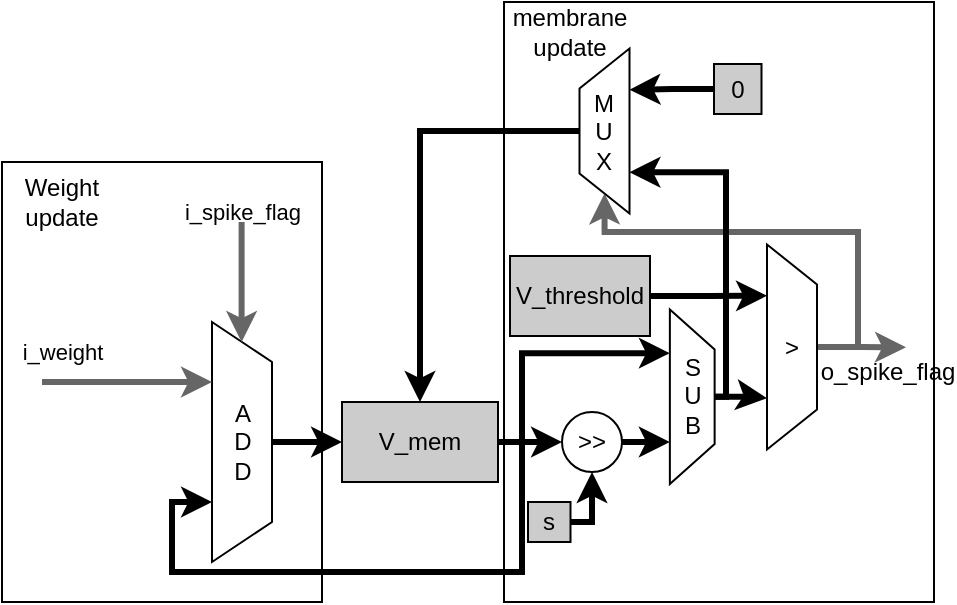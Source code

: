 <mxfile version="26.1.0">
  <diagram name="Page-1" id="CyHCbbH5rCFW4pXPz1I0">
    <mxGraphModel dx="398" dy="220" grid="1" gridSize="3" guides="1" tooltips="1" connect="1" arrows="1" fold="1" page="1" pageScale="1" pageWidth="850" pageHeight="1100" math="0" shadow="0">
      <root>
        <mxCell id="0" />
        <mxCell id="1" parent="0" />
        <mxCell id="iqzO1imSxwCNhgxRJBPg-1" value="" style="rounded=0;whiteSpace=wrap;html=1;fillColor=none;" vertex="1" parent="1">
          <mxGeometry x="306" y="20" width="215" height="300" as="geometry" />
        </mxCell>
        <mxCell id="iqzO1imSxwCNhgxRJBPg-2" value="" style="rounded=0;whiteSpace=wrap;html=1;fillColor=none;" vertex="1" parent="1">
          <mxGeometry x="55" y="100" width="160" height="220" as="geometry" />
        </mxCell>
        <mxCell id="iqzO1imSxwCNhgxRJBPg-3" style="edgeStyle=orthogonalEdgeStyle;rounded=0;orthogonalLoop=1;jettySize=auto;html=1;entryX=0;entryY=0.5;entryDx=0;entryDy=0;strokeColor=#000000;strokeWidth=3;" edge="1" parent="1" source="iqzO1imSxwCNhgxRJBPg-4" target="iqzO1imSxwCNhgxRJBPg-11">
          <mxGeometry relative="1" as="geometry" />
        </mxCell>
        <mxCell id="iqzO1imSxwCNhgxRJBPg-4" value="" style="shape=trapezoid;perimeter=trapezoidPerimeter;whiteSpace=wrap;html=1;fixedSize=1;rotation=90;fillColor=none;" vertex="1" parent="1">
          <mxGeometry x="115" y="225" width="120" height="30" as="geometry" />
        </mxCell>
        <mxCell id="iqzO1imSxwCNhgxRJBPg-5" value="&lt;div&gt;A&lt;/div&gt;&lt;div&gt;D&lt;/div&gt;&lt;div&gt;D&lt;br&gt;&lt;/div&gt;" style="text;html=1;align=center;verticalAlign=middle;whiteSpace=wrap;rounded=0;" vertex="1" parent="1">
          <mxGeometry x="167.5" y="225" width="15" height="30" as="geometry" />
        </mxCell>
        <mxCell id="iqzO1imSxwCNhgxRJBPg-35" style="edgeStyle=orthogonalEdgeStyle;rounded=0;orthogonalLoop=1;jettySize=auto;html=1;exitX=1;exitY=0.5;exitDx=0;exitDy=0;entryX=0.75;entryY=1;entryDx=0;entryDy=0;strokeWidth=3;" edge="1" parent="1" source="iqzO1imSxwCNhgxRJBPg-8" target="iqzO1imSxwCNhgxRJBPg-34">
          <mxGeometry relative="1" as="geometry" />
        </mxCell>
        <mxCell id="iqzO1imSxwCNhgxRJBPg-8" value="&amp;gt;&amp;gt;" style="ellipse;whiteSpace=wrap;html=1;aspect=fixed;fillColor=none;" vertex="1" parent="1">
          <mxGeometry x="335" y="225" width="30" height="30" as="geometry" />
        </mxCell>
        <mxCell id="iqzO1imSxwCNhgxRJBPg-9" style="edgeStyle=orthogonalEdgeStyle;rounded=0;orthogonalLoop=1;jettySize=auto;html=1;exitX=1;exitY=0.5;exitDx=0;exitDy=0;entryX=0.75;entryY=1;entryDx=0;entryDy=0;strokeColor=#000000;strokeWidth=3;" edge="1" parent="1" source="iqzO1imSxwCNhgxRJBPg-11" target="iqzO1imSxwCNhgxRJBPg-4">
          <mxGeometry relative="1" as="geometry">
            <Array as="points">
              <mxPoint x="315" y="240" />
              <mxPoint x="315" y="305" />
              <mxPoint x="140" y="305" />
              <mxPoint x="140" y="270" />
            </Array>
          </mxGeometry>
        </mxCell>
        <mxCell id="iqzO1imSxwCNhgxRJBPg-33" style="edgeStyle=orthogonalEdgeStyle;rounded=0;orthogonalLoop=1;jettySize=auto;html=1;exitX=1;exitY=0.5;exitDx=0;exitDy=0;entryX=0;entryY=0.5;entryDx=0;entryDy=0;strokeWidth=3;" edge="1" parent="1" source="iqzO1imSxwCNhgxRJBPg-11" target="iqzO1imSxwCNhgxRJBPg-8">
          <mxGeometry relative="1" as="geometry" />
        </mxCell>
        <mxCell id="iqzO1imSxwCNhgxRJBPg-36" style="edgeStyle=orthogonalEdgeStyle;rounded=0;orthogonalLoop=1;jettySize=auto;html=1;exitX=1;exitY=0.5;exitDx=0;exitDy=0;entryX=0.25;entryY=1;entryDx=0;entryDy=0;strokeWidth=3;" edge="1" parent="1" source="iqzO1imSxwCNhgxRJBPg-11" target="iqzO1imSxwCNhgxRJBPg-34">
          <mxGeometry relative="1" as="geometry">
            <Array as="points">
              <mxPoint x="315" y="240" />
              <mxPoint x="315" y="196" />
            </Array>
          </mxGeometry>
        </mxCell>
        <mxCell id="iqzO1imSxwCNhgxRJBPg-11" value="V_mem" style="rounded=0;whiteSpace=wrap;html=1;fillColor=#CCCCCC;" vertex="1" parent="1">
          <mxGeometry x="225" y="220" width="78" height="40" as="geometry" />
        </mxCell>
        <mxCell id="iqzO1imSxwCNhgxRJBPg-12" value="" style="endArrow=classic;html=1;rounded=0;entryX=0.25;entryY=1;entryDx=0;entryDy=0;fillColor=#d5e8d4;strokeColor=#666666;strokeWidth=3;" edge="1" parent="1" target="iqzO1imSxwCNhgxRJBPg-4">
          <mxGeometry width="50" height="50" relative="1" as="geometry">
            <mxPoint x="75" y="210" as="sourcePoint" />
            <mxPoint x="105" y="195" as="targetPoint" />
          </mxGeometry>
        </mxCell>
        <mxCell id="iqzO1imSxwCNhgxRJBPg-13" value="i_weight" style="edgeLabel;html=1;align=center;verticalAlign=middle;resizable=0;points=[];labelBackgroundColor=none;" vertex="1" connectable="0" parent="iqzO1imSxwCNhgxRJBPg-12">
          <mxGeometry x="-0.741" y="-2" relative="1" as="geometry">
            <mxPoint x="-1" y="-17" as="offset" />
          </mxGeometry>
        </mxCell>
        <mxCell id="iqzO1imSxwCNhgxRJBPg-14" value="" style="endArrow=classic;html=1;rounded=0;strokeColor=#666666;strokeWidth=3;" edge="1" parent="1">
          <mxGeometry width="50" height="50" relative="1" as="geometry">
            <mxPoint x="174.8" y="130" as="sourcePoint" />
            <mxPoint x="174.8" y="190" as="targetPoint" />
          </mxGeometry>
        </mxCell>
        <mxCell id="iqzO1imSxwCNhgxRJBPg-15" value="i_spike_flag" style="edgeLabel;html=1;align=center;verticalAlign=middle;resizable=0;points=[];labelBackgroundColor=none;" vertex="1" connectable="0" parent="iqzO1imSxwCNhgxRJBPg-14">
          <mxGeometry x="-0.627" y="-1" relative="1" as="geometry">
            <mxPoint x="1" y="-16" as="offset" />
          </mxGeometry>
        </mxCell>
        <mxCell id="iqzO1imSxwCNhgxRJBPg-16" style="edgeStyle=orthogonalEdgeStyle;rounded=0;orthogonalLoop=1;jettySize=auto;html=1;exitX=1;exitY=0.5;exitDx=0;exitDy=0;entryX=0.5;entryY=1;entryDx=0;entryDy=0;strokeColor=#000000;strokeWidth=3;" edge="1" parent="1" source="iqzO1imSxwCNhgxRJBPg-17" target="iqzO1imSxwCNhgxRJBPg-8">
          <mxGeometry relative="1" as="geometry" />
        </mxCell>
        <mxCell id="iqzO1imSxwCNhgxRJBPg-17" value="s" style="rounded=0;whiteSpace=wrap;html=1;fillColor=#CCCCCC;" vertex="1" parent="1">
          <mxGeometry x="318" y="270" width="21.25" height="20" as="geometry" />
        </mxCell>
        <mxCell id="iqzO1imSxwCNhgxRJBPg-39" style="edgeStyle=orthogonalEdgeStyle;rounded=0;orthogonalLoop=1;jettySize=auto;html=1;exitX=1;exitY=0.5;exitDx=0;exitDy=0;entryX=0.25;entryY=1;entryDx=0;entryDy=0;strokeWidth=3;" edge="1" parent="1" source="iqzO1imSxwCNhgxRJBPg-19" target="iqzO1imSxwCNhgxRJBPg-22">
          <mxGeometry relative="1" as="geometry" />
        </mxCell>
        <mxCell id="iqzO1imSxwCNhgxRJBPg-19" value="V_threshold" style="rounded=0;whiteSpace=wrap;html=1;fillColor=#CCCCCC;" vertex="1" parent="1">
          <mxGeometry x="309" y="147" width="70" height="40" as="geometry" />
        </mxCell>
        <mxCell id="iqzO1imSxwCNhgxRJBPg-40" style="edgeStyle=orthogonalEdgeStyle;rounded=0;orthogonalLoop=1;jettySize=auto;html=1;exitX=0.5;exitY=0;exitDx=0;exitDy=0;entryX=0;entryY=0.5;entryDx=0;entryDy=0;strokeColor=#666666;strokeWidth=3;" edge="1" parent="1" source="iqzO1imSxwCNhgxRJBPg-22" target="iqzO1imSxwCNhgxRJBPg-25">
          <mxGeometry relative="1" as="geometry">
            <Array as="points">
              <mxPoint x="483" y="193" />
              <mxPoint x="483" y="135" />
              <mxPoint x="356" y="135" />
            </Array>
          </mxGeometry>
        </mxCell>
        <mxCell id="iqzO1imSxwCNhgxRJBPg-41" style="edgeStyle=orthogonalEdgeStyle;rounded=0;orthogonalLoop=1;jettySize=auto;html=1;exitX=0.5;exitY=0;exitDx=0;exitDy=0;strokeWidth=3;strokeColor=#666666;" edge="1" parent="1" source="iqzO1imSxwCNhgxRJBPg-22">
          <mxGeometry relative="1" as="geometry">
            <mxPoint x="507" y="192.667" as="targetPoint" />
          </mxGeometry>
        </mxCell>
        <mxCell id="iqzO1imSxwCNhgxRJBPg-22" value="" style="shape=trapezoid;perimeter=trapezoidPerimeter;whiteSpace=wrap;html=1;fixedSize=1;rotation=90;fillColor=none;" vertex="1" parent="1">
          <mxGeometry x="398.75" y="180" width="102.5" height="25" as="geometry" />
        </mxCell>
        <mxCell id="iqzO1imSxwCNhgxRJBPg-23" value="&amp;gt;" style="text;html=1;align=center;verticalAlign=middle;whiteSpace=wrap;rounded=0;" vertex="1" parent="1">
          <mxGeometry x="444" y="177.5" width="12" height="30" as="geometry" />
        </mxCell>
        <mxCell id="iqzO1imSxwCNhgxRJBPg-24" style="edgeStyle=orthogonalEdgeStyle;rounded=0;orthogonalLoop=1;jettySize=auto;html=1;exitX=0.5;exitY=0;exitDx=0;exitDy=0;entryX=0.5;entryY=0;entryDx=0;entryDy=0;strokeColor=#000000;strokeWidth=3;" edge="1" parent="1" source="iqzO1imSxwCNhgxRJBPg-25" target="iqzO1imSxwCNhgxRJBPg-11">
          <mxGeometry relative="1" as="geometry" />
        </mxCell>
        <mxCell id="iqzO1imSxwCNhgxRJBPg-25" value="" style="shape=trapezoid;perimeter=trapezoidPerimeter;whiteSpace=wrap;html=1;fixedSize=1;rotation=-90;fillColor=none;" vertex="1" parent="1">
          <mxGeometry x="315" y="72" width="82.5" height="25" as="geometry" />
        </mxCell>
        <mxCell id="iqzO1imSxwCNhgxRJBPg-26" value="&lt;div&gt;M&lt;/div&gt;&lt;div&gt;U&lt;/div&gt;&lt;div&gt;X&lt;/div&gt;" style="text;html=1;align=center;verticalAlign=middle;whiteSpace=wrap;rounded=0;" vertex="1" parent="1">
          <mxGeometry x="326.25" y="69.5" width="60" height="30" as="geometry" />
        </mxCell>
        <mxCell id="iqzO1imSxwCNhgxRJBPg-27" value="o_spike_flag" style="text;html=1;align=center;verticalAlign=middle;whiteSpace=wrap;rounded=0;" vertex="1" parent="1">
          <mxGeometry x="468" y="190" width="60" height="30" as="geometry" />
        </mxCell>
        <mxCell id="iqzO1imSxwCNhgxRJBPg-28" value="Weight update" style="text;html=1;align=center;verticalAlign=middle;whiteSpace=wrap;rounded=0;" vertex="1" parent="1">
          <mxGeometry x="55" y="105" width="60" height="30" as="geometry" />
        </mxCell>
        <mxCell id="iqzO1imSxwCNhgxRJBPg-29" value="membrane update" style="text;html=1;align=center;verticalAlign=middle;whiteSpace=wrap;rounded=0;" vertex="1" parent="1">
          <mxGeometry x="309" y="20" width="60" height="30" as="geometry" />
        </mxCell>
        <mxCell id="iqzO1imSxwCNhgxRJBPg-31" style="edgeStyle=orthogonalEdgeStyle;rounded=0;orthogonalLoop=1;jettySize=auto;html=1;exitX=0;exitY=0.5;exitDx=0;exitDy=0;entryX=0.75;entryY=1;entryDx=0;entryDy=0;strokeWidth=3;" edge="1" parent="1" source="iqzO1imSxwCNhgxRJBPg-32" target="iqzO1imSxwCNhgxRJBPg-25">
          <mxGeometry relative="1" as="geometry" />
        </mxCell>
        <mxCell id="iqzO1imSxwCNhgxRJBPg-32" value="0" style="rounded=0;whiteSpace=wrap;html=1;fillColor=#CCCCCC;" vertex="1" parent="1">
          <mxGeometry x="411" y="51" width="23.75" height="25" as="geometry" />
        </mxCell>
        <mxCell id="iqzO1imSxwCNhgxRJBPg-38" style="edgeStyle=orthogonalEdgeStyle;rounded=0;orthogonalLoop=1;jettySize=auto;html=1;entryX=0.75;entryY=1;entryDx=0;entryDy=0;strokeWidth=3;" edge="1" parent="1" source="iqzO1imSxwCNhgxRJBPg-34" target="iqzO1imSxwCNhgxRJBPg-22">
          <mxGeometry relative="1" as="geometry" />
        </mxCell>
        <mxCell id="iqzO1imSxwCNhgxRJBPg-42" style="edgeStyle=orthogonalEdgeStyle;rounded=0;orthogonalLoop=1;jettySize=auto;html=1;exitX=0.5;exitY=0;exitDx=0;exitDy=0;entryX=0.25;entryY=1;entryDx=0;entryDy=0;strokeWidth=3;" edge="1" parent="1" source="iqzO1imSxwCNhgxRJBPg-34" target="iqzO1imSxwCNhgxRJBPg-25">
          <mxGeometry relative="1" as="geometry">
            <Array as="points">
              <mxPoint x="417" y="217" />
              <mxPoint x="417" y="105" />
            </Array>
          </mxGeometry>
        </mxCell>
        <mxCell id="iqzO1imSxwCNhgxRJBPg-34" value="" style="shape=trapezoid;perimeter=trapezoidPerimeter;whiteSpace=wrap;html=1;fixedSize=1;rotation=90;fillColor=none;" vertex="1" parent="1">
          <mxGeometry x="356.5" y="206.19" width="87.25" height="22.38" as="geometry" />
        </mxCell>
        <mxCell id="iqzO1imSxwCNhgxRJBPg-37" value="&lt;div&gt;S&lt;/div&gt;&lt;div&gt;U&lt;/div&gt;&lt;div&gt;B&lt;/div&gt;" style="text;html=1;align=center;verticalAlign=middle;whiteSpace=wrap;rounded=0;" vertex="1" parent="1">
          <mxGeometry x="392.63" y="202.38" width="15" height="30" as="geometry" />
        </mxCell>
      </root>
    </mxGraphModel>
  </diagram>
</mxfile>
